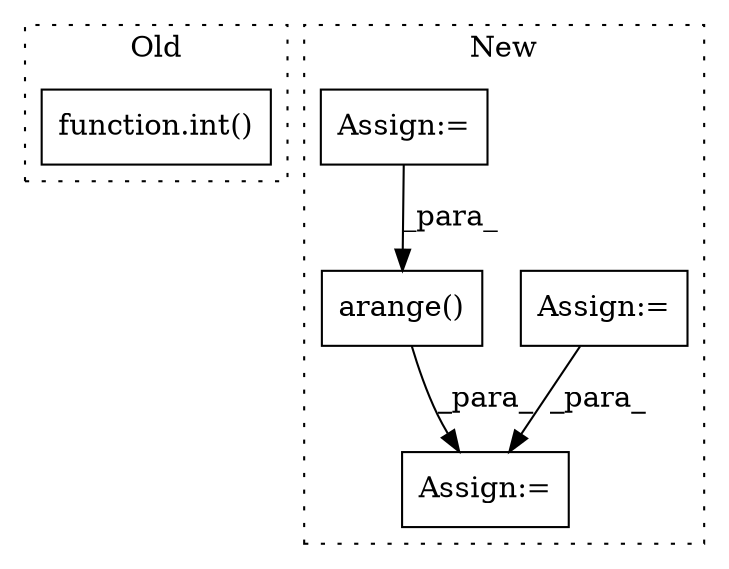 digraph G {
subgraph cluster0 {
1 [label="function.int()" a="75" s="924,945" l="4,1" shape="box"];
label = "Old";
style="dotted";
}
subgraph cluster1 {
2 [label="arange()" a="75" s="1335,1356" l="13,18" shape="box"];
3 [label="Assign:=" a="68" s="1332" l="3" shape="box"];
4 [label="Assign:=" a="68" s="1271" l="3" shape="box"];
5 [label="Assign:=" a="68" s="942" l="3" shape="box"];
label = "New";
style="dotted";
}
2 -> 3 [label="_para_"];
4 -> 3 [label="_para_"];
5 -> 2 [label="_para_"];
}